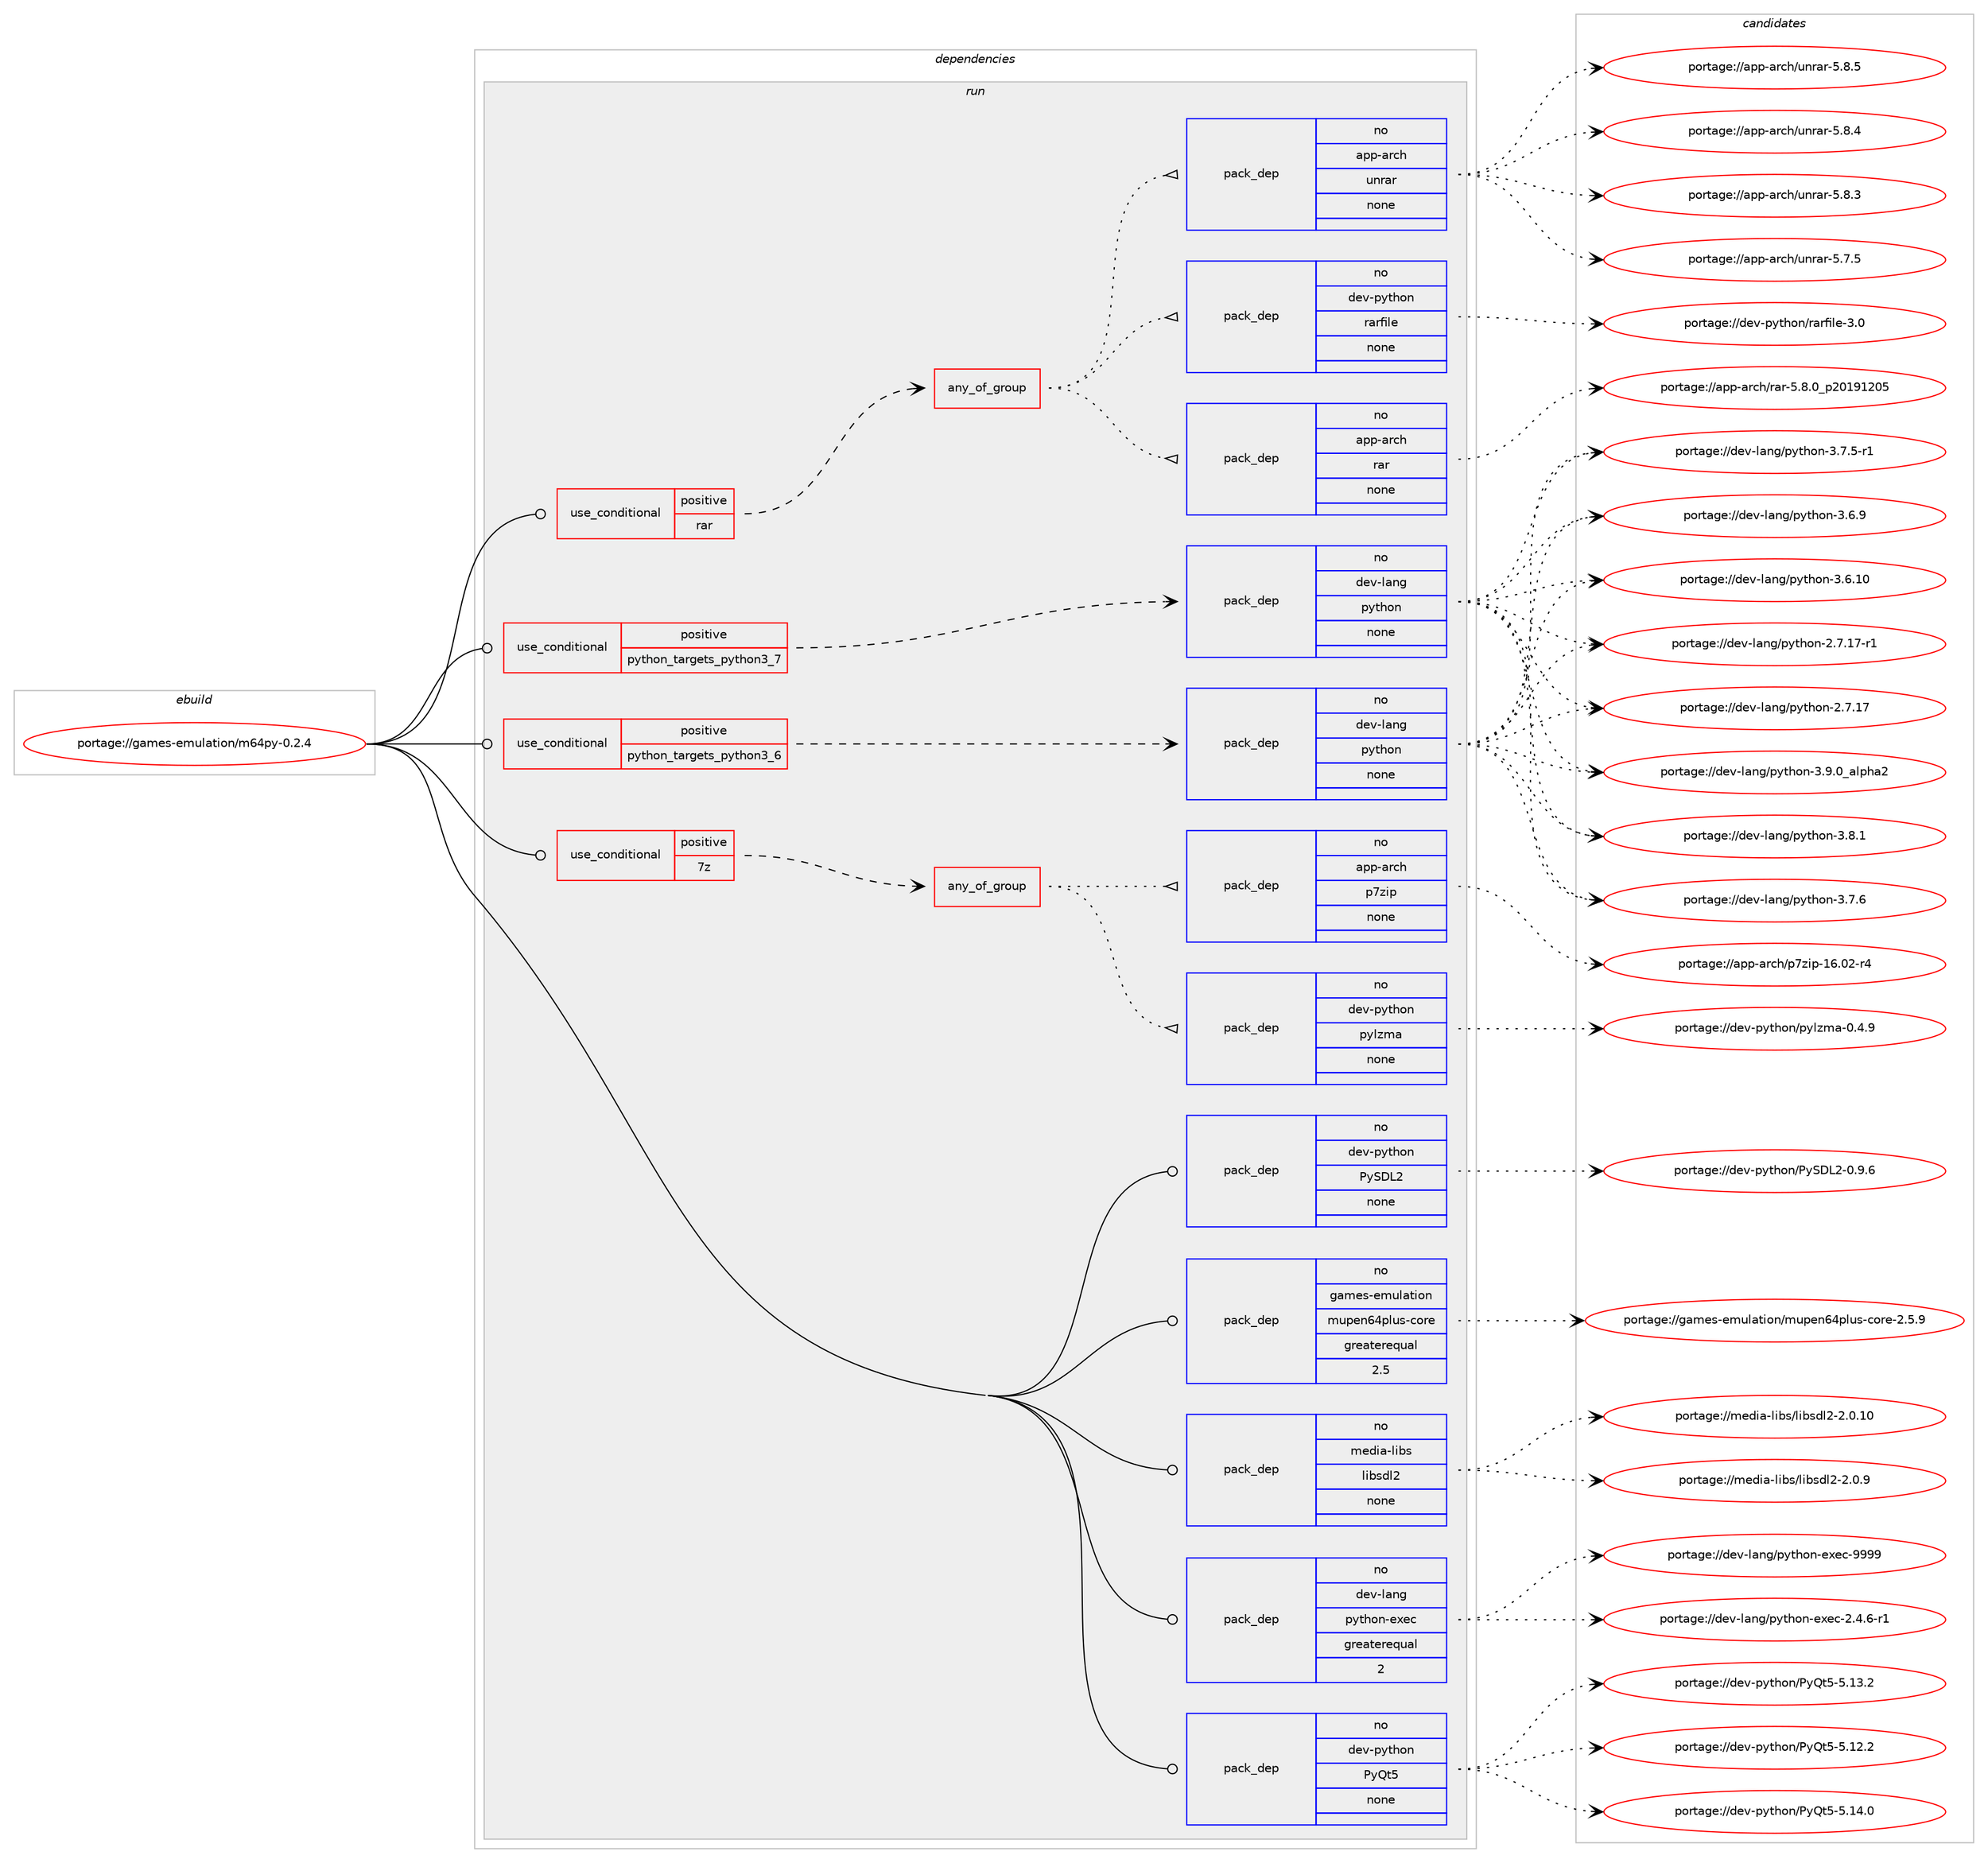 digraph prolog {

# *************
# Graph options
# *************

newrank=true;
concentrate=true;
compound=true;
graph [rankdir=LR,fontname=Helvetica,fontsize=10,ranksep=1.5];#, ranksep=2.5, nodesep=0.2];
edge  [arrowhead=vee];
node  [fontname=Helvetica,fontsize=10];

# **********
# The ebuild
# **********

subgraph cluster_leftcol {
color=gray;
label=<<i>ebuild</i>>;
id [label="portage://games-emulation/m64py-0.2.4", color=red, width=4, href="../games-emulation/m64py-0.2.4.svg"];
}

# ****************
# The dependencies
# ****************

subgraph cluster_midcol {
color=gray;
label=<<i>dependencies</i>>;
subgraph cluster_compile {
fillcolor="#eeeeee";
style=filled;
label=<<i>compile</i>>;
}
subgraph cluster_compileandrun {
fillcolor="#eeeeee";
style=filled;
label=<<i>compile and run</i>>;
}
subgraph cluster_run {
fillcolor="#eeeeee";
style=filled;
label=<<i>run</i>>;
subgraph cond59948 {
dependency288224 [label=<<TABLE BORDER="0" CELLBORDER="1" CELLSPACING="0" CELLPADDING="4"><TR><TD ROWSPAN="3" CELLPADDING="10">use_conditional</TD></TR><TR><TD>positive</TD></TR><TR><TD>7z</TD></TR></TABLE>>, shape=none, color=red];
subgraph any4264 {
dependency288225 [label=<<TABLE BORDER="0" CELLBORDER="1" CELLSPACING="0" CELLPADDING="4"><TR><TD CELLPADDING="10">any_of_group</TD></TR></TABLE>>, shape=none, color=red];subgraph pack223809 {
dependency288226 [label=<<TABLE BORDER="0" CELLBORDER="1" CELLSPACING="0" CELLPADDING="4" WIDTH="220"><TR><TD ROWSPAN="6" CELLPADDING="30">pack_dep</TD></TR><TR><TD WIDTH="110">no</TD></TR><TR><TD>dev-python</TD></TR><TR><TD>pylzma</TD></TR><TR><TD>none</TD></TR><TR><TD></TD></TR></TABLE>>, shape=none, color=blue];
}
dependency288225:e -> dependency288226:w [weight=20,style="dotted",arrowhead="oinv"];
subgraph pack223810 {
dependency288227 [label=<<TABLE BORDER="0" CELLBORDER="1" CELLSPACING="0" CELLPADDING="4" WIDTH="220"><TR><TD ROWSPAN="6" CELLPADDING="30">pack_dep</TD></TR><TR><TD WIDTH="110">no</TD></TR><TR><TD>app-arch</TD></TR><TR><TD>p7zip</TD></TR><TR><TD>none</TD></TR><TR><TD></TD></TR></TABLE>>, shape=none, color=blue];
}
dependency288225:e -> dependency288227:w [weight=20,style="dotted",arrowhead="oinv"];
}
dependency288224:e -> dependency288225:w [weight=20,style="dashed",arrowhead="vee"];
}
id:e -> dependency288224:w [weight=20,style="solid",arrowhead="odot"];
subgraph cond59949 {
dependency288228 [label=<<TABLE BORDER="0" CELLBORDER="1" CELLSPACING="0" CELLPADDING="4"><TR><TD ROWSPAN="3" CELLPADDING="10">use_conditional</TD></TR><TR><TD>positive</TD></TR><TR><TD>python_targets_python3_6</TD></TR></TABLE>>, shape=none, color=red];
subgraph pack223811 {
dependency288229 [label=<<TABLE BORDER="0" CELLBORDER="1" CELLSPACING="0" CELLPADDING="4" WIDTH="220"><TR><TD ROWSPAN="6" CELLPADDING="30">pack_dep</TD></TR><TR><TD WIDTH="110">no</TD></TR><TR><TD>dev-lang</TD></TR><TR><TD>python</TD></TR><TR><TD>none</TD></TR><TR><TD></TD></TR></TABLE>>, shape=none, color=blue];
}
dependency288228:e -> dependency288229:w [weight=20,style="dashed",arrowhead="vee"];
}
id:e -> dependency288228:w [weight=20,style="solid",arrowhead="odot"];
subgraph cond59950 {
dependency288230 [label=<<TABLE BORDER="0" CELLBORDER="1" CELLSPACING="0" CELLPADDING="4"><TR><TD ROWSPAN="3" CELLPADDING="10">use_conditional</TD></TR><TR><TD>positive</TD></TR><TR><TD>python_targets_python3_7</TD></TR></TABLE>>, shape=none, color=red];
subgraph pack223812 {
dependency288231 [label=<<TABLE BORDER="0" CELLBORDER="1" CELLSPACING="0" CELLPADDING="4" WIDTH="220"><TR><TD ROWSPAN="6" CELLPADDING="30">pack_dep</TD></TR><TR><TD WIDTH="110">no</TD></TR><TR><TD>dev-lang</TD></TR><TR><TD>python</TD></TR><TR><TD>none</TD></TR><TR><TD></TD></TR></TABLE>>, shape=none, color=blue];
}
dependency288230:e -> dependency288231:w [weight=20,style="dashed",arrowhead="vee"];
}
id:e -> dependency288230:w [weight=20,style="solid",arrowhead="odot"];
subgraph cond59951 {
dependency288232 [label=<<TABLE BORDER="0" CELLBORDER="1" CELLSPACING="0" CELLPADDING="4"><TR><TD ROWSPAN="3" CELLPADDING="10">use_conditional</TD></TR><TR><TD>positive</TD></TR><TR><TD>rar</TD></TR></TABLE>>, shape=none, color=red];
subgraph any4265 {
dependency288233 [label=<<TABLE BORDER="0" CELLBORDER="1" CELLSPACING="0" CELLPADDING="4"><TR><TD CELLPADDING="10">any_of_group</TD></TR></TABLE>>, shape=none, color=red];subgraph pack223813 {
dependency288234 [label=<<TABLE BORDER="0" CELLBORDER="1" CELLSPACING="0" CELLPADDING="4" WIDTH="220"><TR><TD ROWSPAN="6" CELLPADDING="30">pack_dep</TD></TR><TR><TD WIDTH="110">no</TD></TR><TR><TD>dev-python</TD></TR><TR><TD>rarfile</TD></TR><TR><TD>none</TD></TR><TR><TD></TD></TR></TABLE>>, shape=none, color=blue];
}
dependency288233:e -> dependency288234:w [weight=20,style="dotted",arrowhead="oinv"];
subgraph pack223814 {
dependency288235 [label=<<TABLE BORDER="0" CELLBORDER="1" CELLSPACING="0" CELLPADDING="4" WIDTH="220"><TR><TD ROWSPAN="6" CELLPADDING="30">pack_dep</TD></TR><TR><TD WIDTH="110">no</TD></TR><TR><TD>app-arch</TD></TR><TR><TD>unrar</TD></TR><TR><TD>none</TD></TR><TR><TD></TD></TR></TABLE>>, shape=none, color=blue];
}
dependency288233:e -> dependency288235:w [weight=20,style="dotted",arrowhead="oinv"];
subgraph pack223815 {
dependency288236 [label=<<TABLE BORDER="0" CELLBORDER="1" CELLSPACING="0" CELLPADDING="4" WIDTH="220"><TR><TD ROWSPAN="6" CELLPADDING="30">pack_dep</TD></TR><TR><TD WIDTH="110">no</TD></TR><TR><TD>app-arch</TD></TR><TR><TD>rar</TD></TR><TR><TD>none</TD></TR><TR><TD></TD></TR></TABLE>>, shape=none, color=blue];
}
dependency288233:e -> dependency288236:w [weight=20,style="dotted",arrowhead="oinv"];
}
dependency288232:e -> dependency288233:w [weight=20,style="dashed",arrowhead="vee"];
}
id:e -> dependency288232:w [weight=20,style="solid",arrowhead="odot"];
subgraph pack223816 {
dependency288237 [label=<<TABLE BORDER="0" CELLBORDER="1" CELLSPACING="0" CELLPADDING="4" WIDTH="220"><TR><TD ROWSPAN="6" CELLPADDING="30">pack_dep</TD></TR><TR><TD WIDTH="110">no</TD></TR><TR><TD>dev-lang</TD></TR><TR><TD>python-exec</TD></TR><TR><TD>greaterequal</TD></TR><TR><TD>2</TD></TR></TABLE>>, shape=none, color=blue];
}
id:e -> dependency288237:w [weight=20,style="solid",arrowhead="odot"];
subgraph pack223817 {
dependency288238 [label=<<TABLE BORDER="0" CELLBORDER="1" CELLSPACING="0" CELLPADDING="4" WIDTH="220"><TR><TD ROWSPAN="6" CELLPADDING="30">pack_dep</TD></TR><TR><TD WIDTH="110">no</TD></TR><TR><TD>dev-python</TD></TR><TR><TD>PyQt5</TD></TR><TR><TD>none</TD></TR><TR><TD></TD></TR></TABLE>>, shape=none, color=blue];
}
id:e -> dependency288238:w [weight=20,style="solid",arrowhead="odot"];
subgraph pack223818 {
dependency288239 [label=<<TABLE BORDER="0" CELLBORDER="1" CELLSPACING="0" CELLPADDING="4" WIDTH="220"><TR><TD ROWSPAN="6" CELLPADDING="30">pack_dep</TD></TR><TR><TD WIDTH="110">no</TD></TR><TR><TD>dev-python</TD></TR><TR><TD>PySDL2</TD></TR><TR><TD>none</TD></TR><TR><TD></TD></TR></TABLE>>, shape=none, color=blue];
}
id:e -> dependency288239:w [weight=20,style="solid",arrowhead="odot"];
subgraph pack223819 {
dependency288240 [label=<<TABLE BORDER="0" CELLBORDER="1" CELLSPACING="0" CELLPADDING="4" WIDTH="220"><TR><TD ROWSPAN="6" CELLPADDING="30">pack_dep</TD></TR><TR><TD WIDTH="110">no</TD></TR><TR><TD>games-emulation</TD></TR><TR><TD>mupen64plus-core</TD></TR><TR><TD>greaterequal</TD></TR><TR><TD>2.5</TD></TR></TABLE>>, shape=none, color=blue];
}
id:e -> dependency288240:w [weight=20,style="solid",arrowhead="odot"];
subgraph pack223820 {
dependency288241 [label=<<TABLE BORDER="0" CELLBORDER="1" CELLSPACING="0" CELLPADDING="4" WIDTH="220"><TR><TD ROWSPAN="6" CELLPADDING="30">pack_dep</TD></TR><TR><TD WIDTH="110">no</TD></TR><TR><TD>media-libs</TD></TR><TR><TD>libsdl2</TD></TR><TR><TD>none</TD></TR><TR><TD></TD></TR></TABLE>>, shape=none, color=blue];
}
id:e -> dependency288241:w [weight=20,style="solid",arrowhead="odot"];
}
}

# **************
# The candidates
# **************

subgraph cluster_choices {
rank=same;
color=gray;
label=<<i>candidates</i>>;

subgraph choice223809 {
color=black;
nodesep=1;
choice100101118451121211161041111104711212110812210997454846524657 [label="portage://dev-python/pylzma-0.4.9", color=red, width=4,href="../dev-python/pylzma-0.4.9.svg"];
dependency288226:e -> choice100101118451121211161041111104711212110812210997454846524657:w [style=dotted,weight="100"];
}
subgraph choice223810 {
color=black;
nodesep=1;
choice9711211245971149910447112551221051124549544648504511452 [label="portage://app-arch/p7zip-16.02-r4", color=red, width=4,href="../app-arch/p7zip-16.02-r4.svg"];
dependency288227:e -> choice9711211245971149910447112551221051124549544648504511452:w [style=dotted,weight="100"];
}
subgraph choice223811 {
color=black;
nodesep=1;
choice10010111845108971101034711212111610411111045514657464895971081121049750 [label="portage://dev-lang/python-3.9.0_alpha2", color=red, width=4,href="../dev-lang/python-3.9.0_alpha2.svg"];
choice100101118451089711010347112121116104111110455146564649 [label="portage://dev-lang/python-3.8.1", color=red, width=4,href="../dev-lang/python-3.8.1.svg"];
choice100101118451089711010347112121116104111110455146554654 [label="portage://dev-lang/python-3.7.6", color=red, width=4,href="../dev-lang/python-3.7.6.svg"];
choice1001011184510897110103471121211161041111104551465546534511449 [label="portage://dev-lang/python-3.7.5-r1", color=red, width=4,href="../dev-lang/python-3.7.5-r1.svg"];
choice100101118451089711010347112121116104111110455146544657 [label="portage://dev-lang/python-3.6.9", color=red, width=4,href="../dev-lang/python-3.6.9.svg"];
choice10010111845108971101034711212111610411111045514654464948 [label="portage://dev-lang/python-3.6.10", color=red, width=4,href="../dev-lang/python-3.6.10.svg"];
choice100101118451089711010347112121116104111110455046554649554511449 [label="portage://dev-lang/python-2.7.17-r1", color=red, width=4,href="../dev-lang/python-2.7.17-r1.svg"];
choice10010111845108971101034711212111610411111045504655464955 [label="portage://dev-lang/python-2.7.17", color=red, width=4,href="../dev-lang/python-2.7.17.svg"];
dependency288229:e -> choice10010111845108971101034711212111610411111045514657464895971081121049750:w [style=dotted,weight="100"];
dependency288229:e -> choice100101118451089711010347112121116104111110455146564649:w [style=dotted,weight="100"];
dependency288229:e -> choice100101118451089711010347112121116104111110455146554654:w [style=dotted,weight="100"];
dependency288229:e -> choice1001011184510897110103471121211161041111104551465546534511449:w [style=dotted,weight="100"];
dependency288229:e -> choice100101118451089711010347112121116104111110455146544657:w [style=dotted,weight="100"];
dependency288229:e -> choice10010111845108971101034711212111610411111045514654464948:w [style=dotted,weight="100"];
dependency288229:e -> choice100101118451089711010347112121116104111110455046554649554511449:w [style=dotted,weight="100"];
dependency288229:e -> choice10010111845108971101034711212111610411111045504655464955:w [style=dotted,weight="100"];
}
subgraph choice223812 {
color=black;
nodesep=1;
choice10010111845108971101034711212111610411111045514657464895971081121049750 [label="portage://dev-lang/python-3.9.0_alpha2", color=red, width=4,href="../dev-lang/python-3.9.0_alpha2.svg"];
choice100101118451089711010347112121116104111110455146564649 [label="portage://dev-lang/python-3.8.1", color=red, width=4,href="../dev-lang/python-3.8.1.svg"];
choice100101118451089711010347112121116104111110455146554654 [label="portage://dev-lang/python-3.7.6", color=red, width=4,href="../dev-lang/python-3.7.6.svg"];
choice1001011184510897110103471121211161041111104551465546534511449 [label="portage://dev-lang/python-3.7.5-r1", color=red, width=4,href="../dev-lang/python-3.7.5-r1.svg"];
choice100101118451089711010347112121116104111110455146544657 [label="portage://dev-lang/python-3.6.9", color=red, width=4,href="../dev-lang/python-3.6.9.svg"];
choice10010111845108971101034711212111610411111045514654464948 [label="portage://dev-lang/python-3.6.10", color=red, width=4,href="../dev-lang/python-3.6.10.svg"];
choice100101118451089711010347112121116104111110455046554649554511449 [label="portage://dev-lang/python-2.7.17-r1", color=red, width=4,href="../dev-lang/python-2.7.17-r1.svg"];
choice10010111845108971101034711212111610411111045504655464955 [label="portage://dev-lang/python-2.7.17", color=red, width=4,href="../dev-lang/python-2.7.17.svg"];
dependency288231:e -> choice10010111845108971101034711212111610411111045514657464895971081121049750:w [style=dotted,weight="100"];
dependency288231:e -> choice100101118451089711010347112121116104111110455146564649:w [style=dotted,weight="100"];
dependency288231:e -> choice100101118451089711010347112121116104111110455146554654:w [style=dotted,weight="100"];
dependency288231:e -> choice1001011184510897110103471121211161041111104551465546534511449:w [style=dotted,weight="100"];
dependency288231:e -> choice100101118451089711010347112121116104111110455146544657:w [style=dotted,weight="100"];
dependency288231:e -> choice10010111845108971101034711212111610411111045514654464948:w [style=dotted,weight="100"];
dependency288231:e -> choice100101118451089711010347112121116104111110455046554649554511449:w [style=dotted,weight="100"];
dependency288231:e -> choice10010111845108971101034711212111610411111045504655464955:w [style=dotted,weight="100"];
}
subgraph choice223813 {
color=black;
nodesep=1;
choice10010111845112121116104111110471149711410210510810145514648 [label="portage://dev-python/rarfile-3.0", color=red, width=4,href="../dev-python/rarfile-3.0.svg"];
dependency288234:e -> choice10010111845112121116104111110471149711410210510810145514648:w [style=dotted,weight="100"];
}
subgraph choice223814 {
color=black;
nodesep=1;
choice971121124597114991044711711011497114455346564653 [label="portage://app-arch/unrar-5.8.5", color=red, width=4,href="../app-arch/unrar-5.8.5.svg"];
choice971121124597114991044711711011497114455346564652 [label="portage://app-arch/unrar-5.8.4", color=red, width=4,href="../app-arch/unrar-5.8.4.svg"];
choice971121124597114991044711711011497114455346564651 [label="portage://app-arch/unrar-5.8.3", color=red, width=4,href="../app-arch/unrar-5.8.3.svg"];
choice971121124597114991044711711011497114455346554653 [label="portage://app-arch/unrar-5.7.5", color=red, width=4,href="../app-arch/unrar-5.7.5.svg"];
dependency288235:e -> choice971121124597114991044711711011497114455346564653:w [style=dotted,weight="100"];
dependency288235:e -> choice971121124597114991044711711011497114455346564652:w [style=dotted,weight="100"];
dependency288235:e -> choice971121124597114991044711711011497114455346564651:w [style=dotted,weight="100"];
dependency288235:e -> choice971121124597114991044711711011497114455346554653:w [style=dotted,weight="100"];
}
subgraph choice223815 {
color=black;
nodesep=1;
choice971121124597114991044711497114455346564648951125048495749504853 [label="portage://app-arch/rar-5.8.0_p20191205", color=red, width=4,href="../app-arch/rar-5.8.0_p20191205.svg"];
dependency288236:e -> choice971121124597114991044711497114455346564648951125048495749504853:w [style=dotted,weight="100"];
}
subgraph choice223816 {
color=black;
nodesep=1;
choice10010111845108971101034711212111610411111045101120101994557575757 [label="portage://dev-lang/python-exec-9999", color=red, width=4,href="../dev-lang/python-exec-9999.svg"];
choice10010111845108971101034711212111610411111045101120101994550465246544511449 [label="portage://dev-lang/python-exec-2.4.6-r1", color=red, width=4,href="../dev-lang/python-exec-2.4.6-r1.svg"];
dependency288237:e -> choice10010111845108971101034711212111610411111045101120101994557575757:w [style=dotted,weight="100"];
dependency288237:e -> choice10010111845108971101034711212111610411111045101120101994550465246544511449:w [style=dotted,weight="100"];
}
subgraph choice223817 {
color=black;
nodesep=1;
choice100101118451121211161041111104780121811165345534649524648 [label="portage://dev-python/PyQt5-5.14.0", color=red, width=4,href="../dev-python/PyQt5-5.14.0.svg"];
choice100101118451121211161041111104780121811165345534649514650 [label="portage://dev-python/PyQt5-5.13.2", color=red, width=4,href="../dev-python/PyQt5-5.13.2.svg"];
choice100101118451121211161041111104780121811165345534649504650 [label="portage://dev-python/PyQt5-5.12.2", color=red, width=4,href="../dev-python/PyQt5-5.12.2.svg"];
dependency288238:e -> choice100101118451121211161041111104780121811165345534649524648:w [style=dotted,weight="100"];
dependency288238:e -> choice100101118451121211161041111104780121811165345534649514650:w [style=dotted,weight="100"];
dependency288238:e -> choice100101118451121211161041111104780121811165345534649504650:w [style=dotted,weight="100"];
}
subgraph choice223818 {
color=black;
nodesep=1;
choice10010111845112121116104111110478012183687650454846574654 [label="portage://dev-python/PySDL2-0.9.6", color=red, width=4,href="../dev-python/PySDL2-0.9.6.svg"];
dependency288239:e -> choice10010111845112121116104111110478012183687650454846574654:w [style=dotted,weight="100"];
}
subgraph choice223819 {
color=black;
nodesep=1;
choice1039710910111545101109117108971161051111104710911711210111054521121081171154599111114101455046534657 [label="portage://games-emulation/mupen64plus-core-2.5.9", color=red, width=4,href="../games-emulation/mupen64plus-core-2.5.9.svg"];
dependency288240:e -> choice1039710910111545101109117108971161051111104710911711210111054521121081171154599111114101455046534657:w [style=dotted,weight="100"];
}
subgraph choice223820 {
color=black;
nodesep=1;
choice109101100105974510810598115471081059811510010850455046484657 [label="portage://media-libs/libsdl2-2.0.9", color=red, width=4,href="../media-libs/libsdl2-2.0.9.svg"];
choice10910110010597451081059811547108105981151001085045504648464948 [label="portage://media-libs/libsdl2-2.0.10", color=red, width=4,href="../media-libs/libsdl2-2.0.10.svg"];
dependency288241:e -> choice109101100105974510810598115471081059811510010850455046484657:w [style=dotted,weight="100"];
dependency288241:e -> choice10910110010597451081059811547108105981151001085045504648464948:w [style=dotted,weight="100"];
}
}

}
